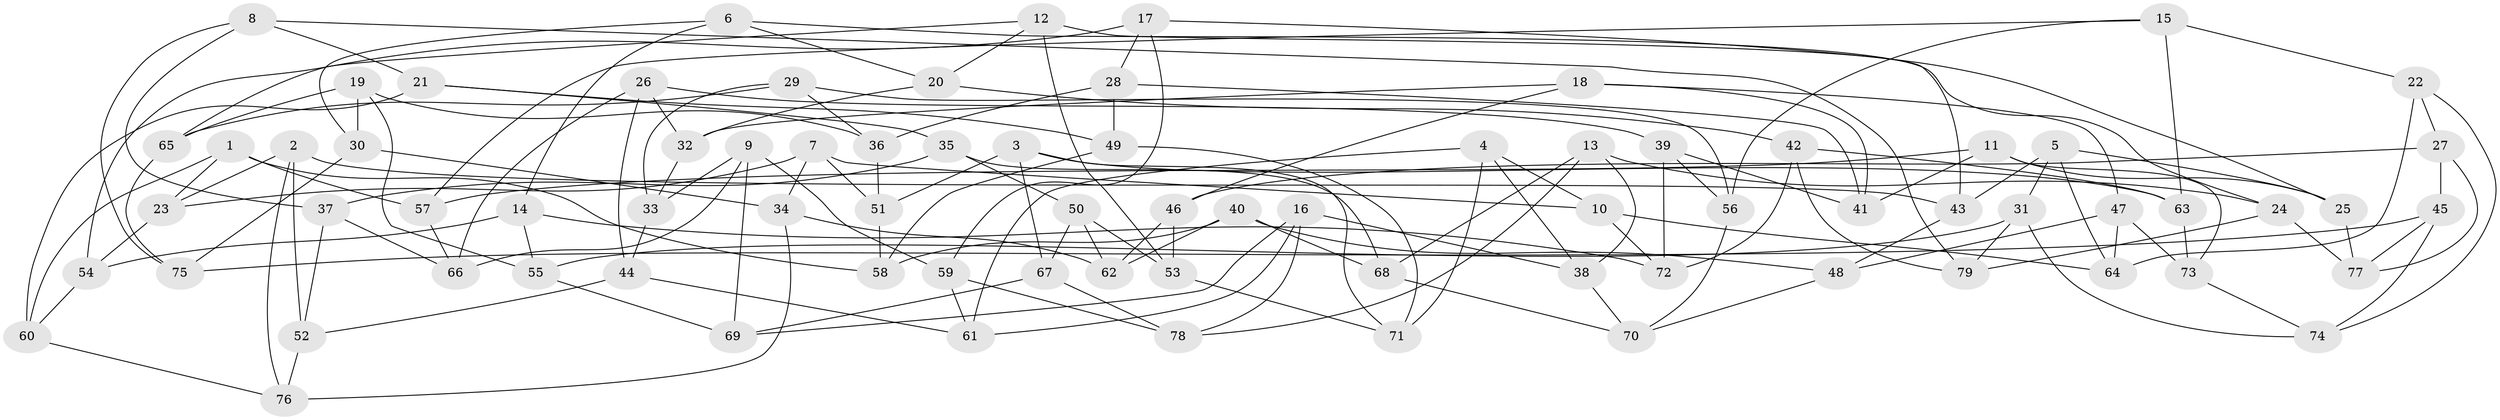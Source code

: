 // Generated by graph-tools (version 1.1) at 2025/11/02/27/25 16:11:48]
// undirected, 79 vertices, 158 edges
graph export_dot {
graph [start="1"]
  node [color=gray90,style=filled];
  1;
  2;
  3;
  4;
  5;
  6;
  7;
  8;
  9;
  10;
  11;
  12;
  13;
  14;
  15;
  16;
  17;
  18;
  19;
  20;
  21;
  22;
  23;
  24;
  25;
  26;
  27;
  28;
  29;
  30;
  31;
  32;
  33;
  34;
  35;
  36;
  37;
  38;
  39;
  40;
  41;
  42;
  43;
  44;
  45;
  46;
  47;
  48;
  49;
  50;
  51;
  52;
  53;
  54;
  55;
  56;
  57;
  58;
  59;
  60;
  61;
  62;
  63;
  64;
  65;
  66;
  67;
  68;
  69;
  70;
  71;
  72;
  73;
  74;
  75;
  76;
  77;
  78;
  79;
  1 -- 60;
  1 -- 23;
  1 -- 58;
  1 -- 57;
  2 -- 52;
  2 -- 76;
  2 -- 23;
  2 -- 43;
  3 -- 51;
  3 -- 71;
  3 -- 63;
  3 -- 67;
  4 -- 38;
  4 -- 10;
  4 -- 71;
  4 -- 61;
  5 -- 31;
  5 -- 25;
  5 -- 43;
  5 -- 64;
  6 -- 14;
  6 -- 20;
  6 -- 30;
  6 -- 24;
  7 -- 34;
  7 -- 10;
  7 -- 23;
  7 -- 51;
  8 -- 79;
  8 -- 37;
  8 -- 75;
  8 -- 21;
  9 -- 59;
  9 -- 66;
  9 -- 33;
  9 -- 69;
  10 -- 72;
  10 -- 64;
  11 -- 25;
  11 -- 41;
  11 -- 73;
  11 -- 57;
  12 -- 65;
  12 -- 20;
  12 -- 53;
  12 -- 43;
  13 -- 24;
  13 -- 38;
  13 -- 78;
  13 -- 68;
  14 -- 54;
  14 -- 55;
  14 -- 72;
  15 -- 22;
  15 -- 56;
  15 -- 57;
  15 -- 63;
  16 -- 69;
  16 -- 61;
  16 -- 78;
  16 -- 38;
  17 -- 28;
  17 -- 59;
  17 -- 25;
  17 -- 54;
  18 -- 46;
  18 -- 32;
  18 -- 41;
  18 -- 47;
  19 -- 30;
  19 -- 65;
  19 -- 36;
  19 -- 55;
  20 -- 42;
  20 -- 32;
  21 -- 49;
  21 -- 60;
  21 -- 35;
  22 -- 27;
  22 -- 74;
  22 -- 64;
  23 -- 54;
  24 -- 79;
  24 -- 77;
  25 -- 77;
  26 -- 32;
  26 -- 39;
  26 -- 44;
  26 -- 66;
  27 -- 77;
  27 -- 46;
  27 -- 45;
  28 -- 41;
  28 -- 36;
  28 -- 49;
  29 -- 36;
  29 -- 65;
  29 -- 56;
  29 -- 33;
  30 -- 75;
  30 -- 34;
  31 -- 74;
  31 -- 79;
  31 -- 55;
  32 -- 33;
  33 -- 44;
  34 -- 76;
  34 -- 62;
  35 -- 50;
  35 -- 68;
  35 -- 37;
  36 -- 51;
  37 -- 66;
  37 -- 52;
  38 -- 70;
  39 -- 56;
  39 -- 72;
  39 -- 41;
  40 -- 58;
  40 -- 62;
  40 -- 68;
  40 -- 48;
  42 -- 63;
  42 -- 72;
  42 -- 79;
  43 -- 48;
  44 -- 61;
  44 -- 52;
  45 -- 75;
  45 -- 77;
  45 -- 74;
  46 -- 62;
  46 -- 53;
  47 -- 73;
  47 -- 48;
  47 -- 64;
  48 -- 70;
  49 -- 58;
  49 -- 71;
  50 -- 67;
  50 -- 62;
  50 -- 53;
  51 -- 58;
  52 -- 76;
  53 -- 71;
  54 -- 60;
  55 -- 69;
  56 -- 70;
  57 -- 66;
  59 -- 61;
  59 -- 78;
  60 -- 76;
  63 -- 73;
  65 -- 75;
  67 -- 69;
  67 -- 78;
  68 -- 70;
  73 -- 74;
}
